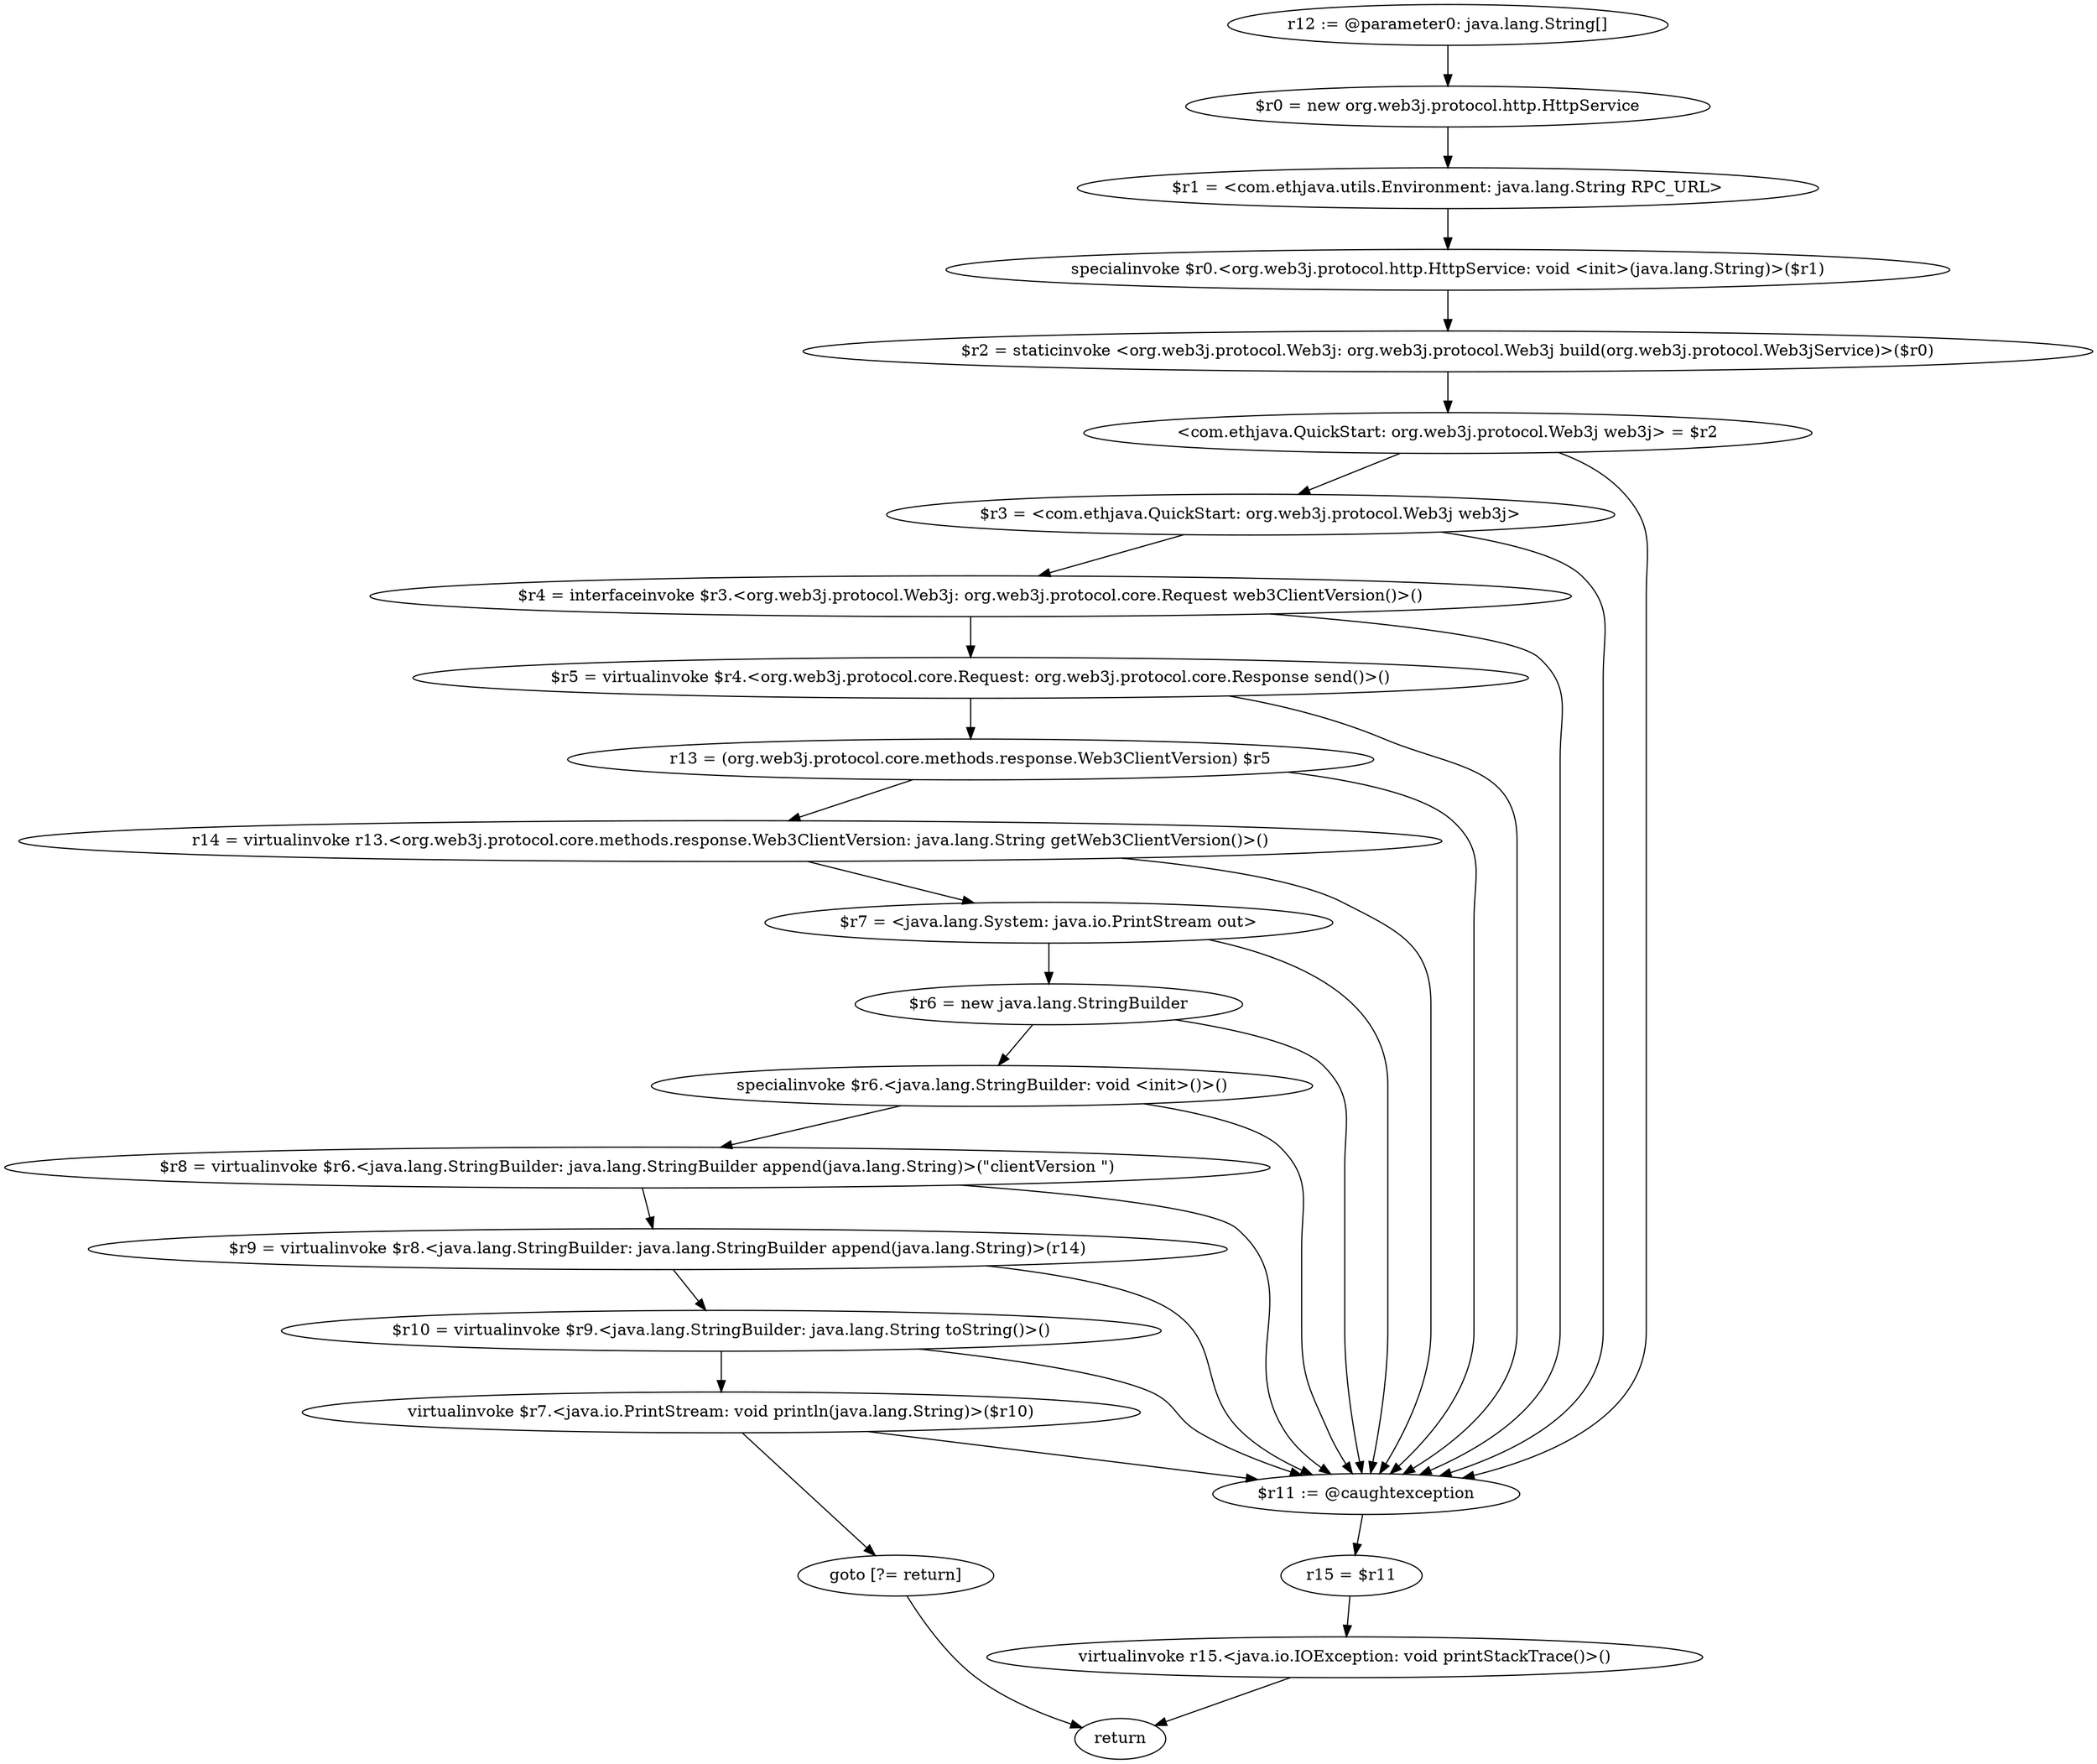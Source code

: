 digraph "unitGraph" {
    "r12 := @parameter0: java.lang.String[]"
    "$r0 = new org.web3j.protocol.http.HttpService"
    "$r1 = <com.ethjava.utils.Environment: java.lang.String RPC_URL>"
    "specialinvoke $r0.<org.web3j.protocol.http.HttpService: void <init>(java.lang.String)>($r1)"
    "$r2 = staticinvoke <org.web3j.protocol.Web3j: org.web3j.protocol.Web3j build(org.web3j.protocol.Web3jService)>($r0)"
    "<com.ethjava.QuickStart: org.web3j.protocol.Web3j web3j> = $r2"
    "$r3 = <com.ethjava.QuickStart: org.web3j.protocol.Web3j web3j>"
    "$r4 = interfaceinvoke $r3.<org.web3j.protocol.Web3j: org.web3j.protocol.core.Request web3ClientVersion()>()"
    "$r5 = virtualinvoke $r4.<org.web3j.protocol.core.Request: org.web3j.protocol.core.Response send()>()"
    "r13 = (org.web3j.protocol.core.methods.response.Web3ClientVersion) $r5"
    "r14 = virtualinvoke r13.<org.web3j.protocol.core.methods.response.Web3ClientVersion: java.lang.String getWeb3ClientVersion()>()"
    "$r7 = <java.lang.System: java.io.PrintStream out>"
    "$r6 = new java.lang.StringBuilder"
    "specialinvoke $r6.<java.lang.StringBuilder: void <init>()>()"
    "$r8 = virtualinvoke $r6.<java.lang.StringBuilder: java.lang.StringBuilder append(java.lang.String)>(\"clientVersion \")"
    "$r9 = virtualinvoke $r8.<java.lang.StringBuilder: java.lang.StringBuilder append(java.lang.String)>(r14)"
    "$r10 = virtualinvoke $r9.<java.lang.StringBuilder: java.lang.String toString()>()"
    "virtualinvoke $r7.<java.io.PrintStream: void println(java.lang.String)>($r10)"
    "goto [?= return]"
    "$r11 := @caughtexception"
    "r15 = $r11"
    "virtualinvoke r15.<java.io.IOException: void printStackTrace()>()"
    "return"
    "r12 := @parameter0: java.lang.String[]"->"$r0 = new org.web3j.protocol.http.HttpService";
    "$r0 = new org.web3j.protocol.http.HttpService"->"$r1 = <com.ethjava.utils.Environment: java.lang.String RPC_URL>";
    "$r1 = <com.ethjava.utils.Environment: java.lang.String RPC_URL>"->"specialinvoke $r0.<org.web3j.protocol.http.HttpService: void <init>(java.lang.String)>($r1)";
    "specialinvoke $r0.<org.web3j.protocol.http.HttpService: void <init>(java.lang.String)>($r1)"->"$r2 = staticinvoke <org.web3j.protocol.Web3j: org.web3j.protocol.Web3j build(org.web3j.protocol.Web3jService)>($r0)";
    "$r2 = staticinvoke <org.web3j.protocol.Web3j: org.web3j.protocol.Web3j build(org.web3j.protocol.Web3jService)>($r0)"->"<com.ethjava.QuickStart: org.web3j.protocol.Web3j web3j> = $r2";
    "<com.ethjava.QuickStart: org.web3j.protocol.Web3j web3j> = $r2"->"$r3 = <com.ethjava.QuickStart: org.web3j.protocol.Web3j web3j>";
    "<com.ethjava.QuickStart: org.web3j.protocol.Web3j web3j> = $r2"->"$r11 := @caughtexception";
    "$r3 = <com.ethjava.QuickStart: org.web3j.protocol.Web3j web3j>"->"$r4 = interfaceinvoke $r3.<org.web3j.protocol.Web3j: org.web3j.protocol.core.Request web3ClientVersion()>()";
    "$r3 = <com.ethjava.QuickStart: org.web3j.protocol.Web3j web3j>"->"$r11 := @caughtexception";
    "$r4 = interfaceinvoke $r3.<org.web3j.protocol.Web3j: org.web3j.protocol.core.Request web3ClientVersion()>()"->"$r5 = virtualinvoke $r4.<org.web3j.protocol.core.Request: org.web3j.protocol.core.Response send()>()";
    "$r4 = interfaceinvoke $r3.<org.web3j.protocol.Web3j: org.web3j.protocol.core.Request web3ClientVersion()>()"->"$r11 := @caughtexception";
    "$r5 = virtualinvoke $r4.<org.web3j.protocol.core.Request: org.web3j.protocol.core.Response send()>()"->"r13 = (org.web3j.protocol.core.methods.response.Web3ClientVersion) $r5";
    "$r5 = virtualinvoke $r4.<org.web3j.protocol.core.Request: org.web3j.protocol.core.Response send()>()"->"$r11 := @caughtexception";
    "r13 = (org.web3j.protocol.core.methods.response.Web3ClientVersion) $r5"->"r14 = virtualinvoke r13.<org.web3j.protocol.core.methods.response.Web3ClientVersion: java.lang.String getWeb3ClientVersion()>()";
    "r13 = (org.web3j.protocol.core.methods.response.Web3ClientVersion) $r5"->"$r11 := @caughtexception";
    "r14 = virtualinvoke r13.<org.web3j.protocol.core.methods.response.Web3ClientVersion: java.lang.String getWeb3ClientVersion()>()"->"$r7 = <java.lang.System: java.io.PrintStream out>";
    "r14 = virtualinvoke r13.<org.web3j.protocol.core.methods.response.Web3ClientVersion: java.lang.String getWeb3ClientVersion()>()"->"$r11 := @caughtexception";
    "$r7 = <java.lang.System: java.io.PrintStream out>"->"$r6 = new java.lang.StringBuilder";
    "$r7 = <java.lang.System: java.io.PrintStream out>"->"$r11 := @caughtexception";
    "$r6 = new java.lang.StringBuilder"->"specialinvoke $r6.<java.lang.StringBuilder: void <init>()>()";
    "$r6 = new java.lang.StringBuilder"->"$r11 := @caughtexception";
    "specialinvoke $r6.<java.lang.StringBuilder: void <init>()>()"->"$r8 = virtualinvoke $r6.<java.lang.StringBuilder: java.lang.StringBuilder append(java.lang.String)>(\"clientVersion \")";
    "specialinvoke $r6.<java.lang.StringBuilder: void <init>()>()"->"$r11 := @caughtexception";
    "$r8 = virtualinvoke $r6.<java.lang.StringBuilder: java.lang.StringBuilder append(java.lang.String)>(\"clientVersion \")"->"$r9 = virtualinvoke $r8.<java.lang.StringBuilder: java.lang.StringBuilder append(java.lang.String)>(r14)";
    "$r8 = virtualinvoke $r6.<java.lang.StringBuilder: java.lang.StringBuilder append(java.lang.String)>(\"clientVersion \")"->"$r11 := @caughtexception";
    "$r9 = virtualinvoke $r8.<java.lang.StringBuilder: java.lang.StringBuilder append(java.lang.String)>(r14)"->"$r10 = virtualinvoke $r9.<java.lang.StringBuilder: java.lang.String toString()>()";
    "$r9 = virtualinvoke $r8.<java.lang.StringBuilder: java.lang.StringBuilder append(java.lang.String)>(r14)"->"$r11 := @caughtexception";
    "$r10 = virtualinvoke $r9.<java.lang.StringBuilder: java.lang.String toString()>()"->"virtualinvoke $r7.<java.io.PrintStream: void println(java.lang.String)>($r10)";
    "$r10 = virtualinvoke $r9.<java.lang.StringBuilder: java.lang.String toString()>()"->"$r11 := @caughtexception";
    "virtualinvoke $r7.<java.io.PrintStream: void println(java.lang.String)>($r10)"->"goto [?= return]";
    "virtualinvoke $r7.<java.io.PrintStream: void println(java.lang.String)>($r10)"->"$r11 := @caughtexception";
    "goto [?= return]"->"return";
    "$r11 := @caughtexception"->"r15 = $r11";
    "r15 = $r11"->"virtualinvoke r15.<java.io.IOException: void printStackTrace()>()";
    "virtualinvoke r15.<java.io.IOException: void printStackTrace()>()"->"return";
}
